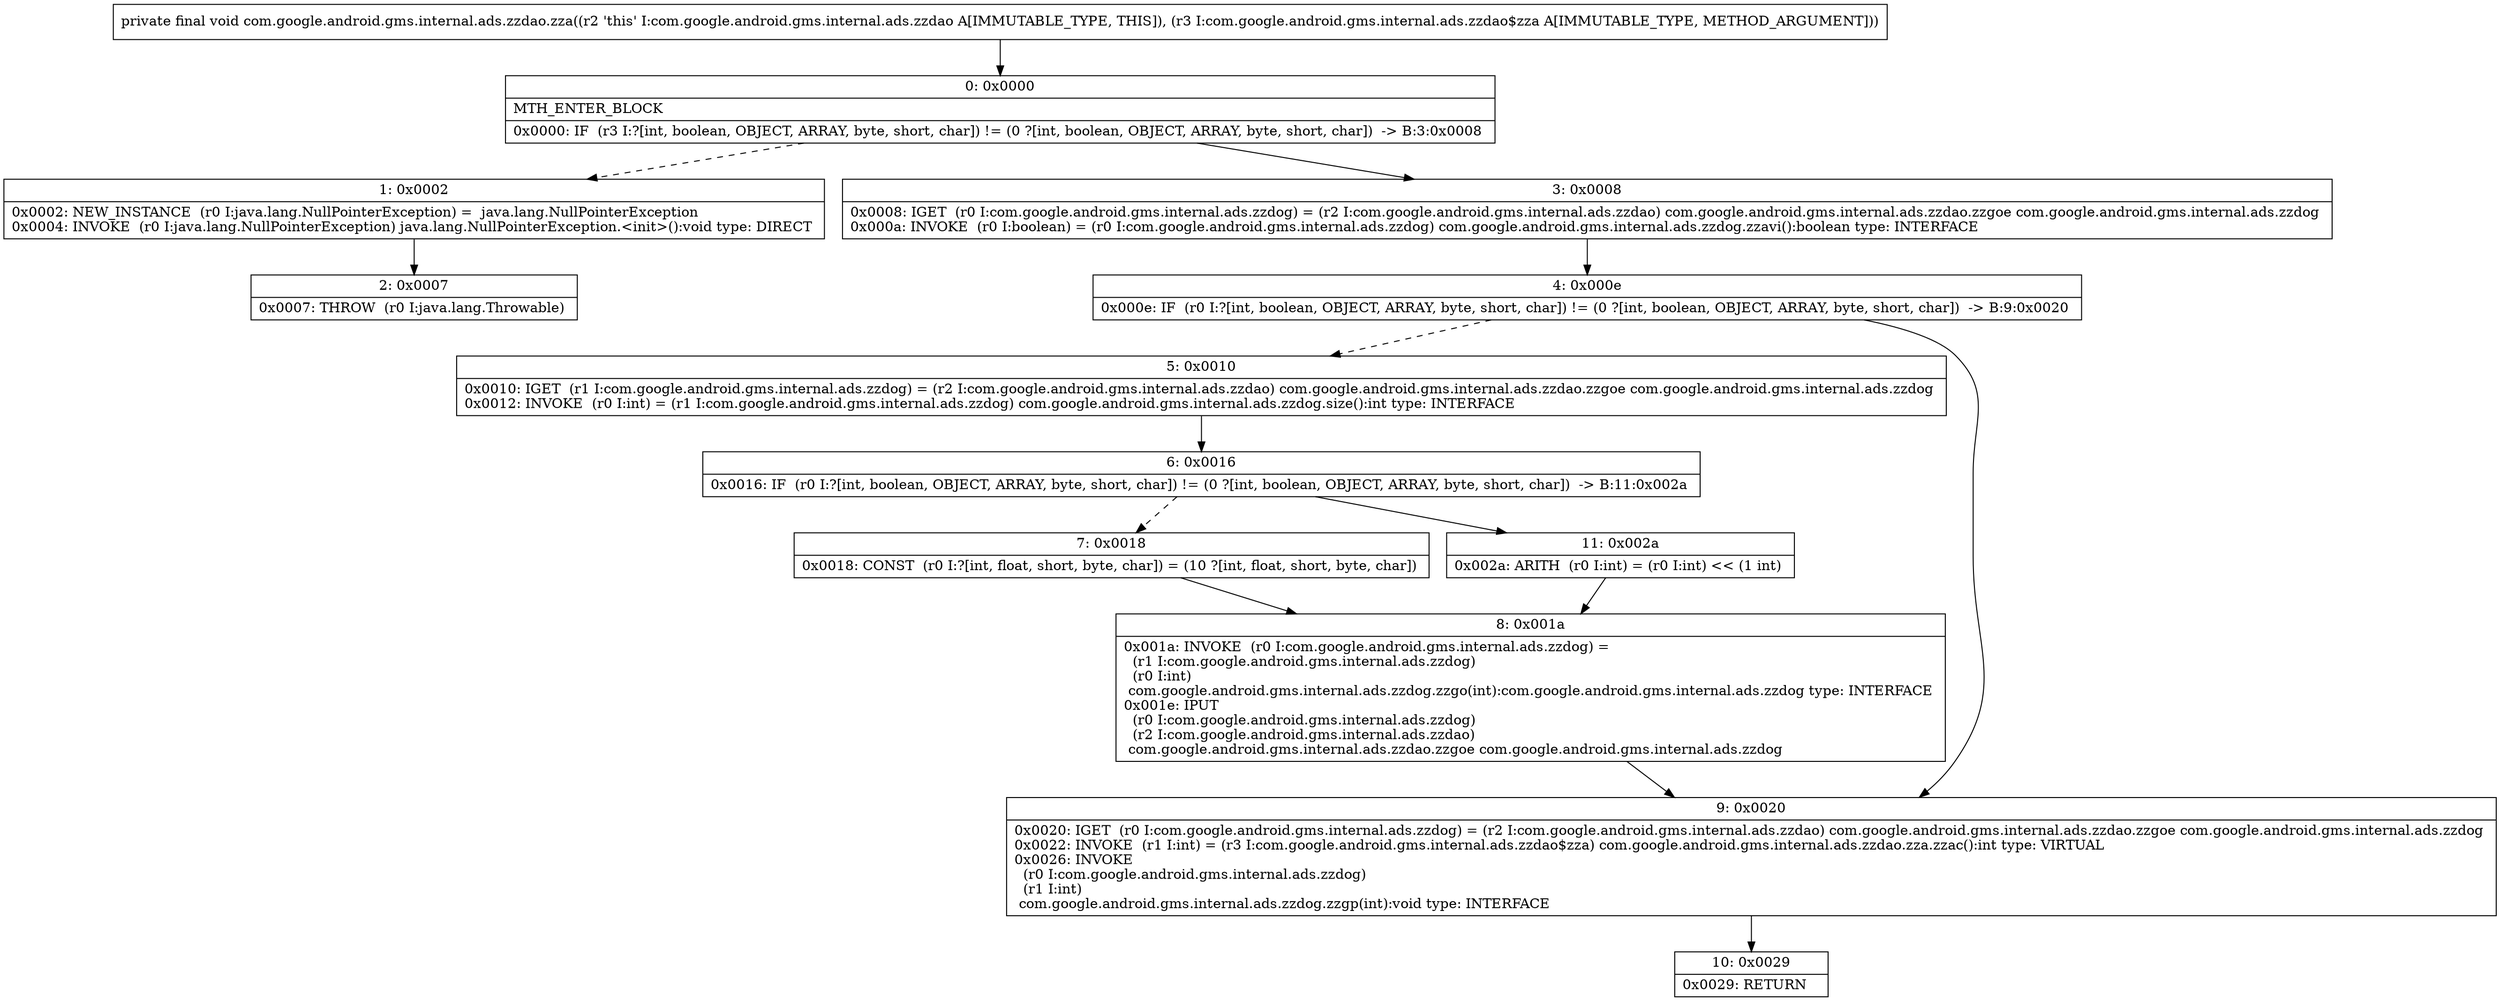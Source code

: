 digraph "CFG forcom.google.android.gms.internal.ads.zzdao.zza(Lcom\/google\/android\/gms\/internal\/ads\/zzdao$zza;)V" {
Node_0 [shape=record,label="{0\:\ 0x0000|MTH_ENTER_BLOCK\l|0x0000: IF  (r3 I:?[int, boolean, OBJECT, ARRAY, byte, short, char]) != (0 ?[int, boolean, OBJECT, ARRAY, byte, short, char])  \-\> B:3:0x0008 \l}"];
Node_1 [shape=record,label="{1\:\ 0x0002|0x0002: NEW_INSTANCE  (r0 I:java.lang.NullPointerException) =  java.lang.NullPointerException \l0x0004: INVOKE  (r0 I:java.lang.NullPointerException) java.lang.NullPointerException.\<init\>():void type: DIRECT \l}"];
Node_2 [shape=record,label="{2\:\ 0x0007|0x0007: THROW  (r0 I:java.lang.Throwable) \l}"];
Node_3 [shape=record,label="{3\:\ 0x0008|0x0008: IGET  (r0 I:com.google.android.gms.internal.ads.zzdog) = (r2 I:com.google.android.gms.internal.ads.zzdao) com.google.android.gms.internal.ads.zzdao.zzgoe com.google.android.gms.internal.ads.zzdog \l0x000a: INVOKE  (r0 I:boolean) = (r0 I:com.google.android.gms.internal.ads.zzdog) com.google.android.gms.internal.ads.zzdog.zzavi():boolean type: INTERFACE \l}"];
Node_4 [shape=record,label="{4\:\ 0x000e|0x000e: IF  (r0 I:?[int, boolean, OBJECT, ARRAY, byte, short, char]) != (0 ?[int, boolean, OBJECT, ARRAY, byte, short, char])  \-\> B:9:0x0020 \l}"];
Node_5 [shape=record,label="{5\:\ 0x0010|0x0010: IGET  (r1 I:com.google.android.gms.internal.ads.zzdog) = (r2 I:com.google.android.gms.internal.ads.zzdao) com.google.android.gms.internal.ads.zzdao.zzgoe com.google.android.gms.internal.ads.zzdog \l0x0012: INVOKE  (r0 I:int) = (r1 I:com.google.android.gms.internal.ads.zzdog) com.google.android.gms.internal.ads.zzdog.size():int type: INTERFACE \l}"];
Node_6 [shape=record,label="{6\:\ 0x0016|0x0016: IF  (r0 I:?[int, boolean, OBJECT, ARRAY, byte, short, char]) != (0 ?[int, boolean, OBJECT, ARRAY, byte, short, char])  \-\> B:11:0x002a \l}"];
Node_7 [shape=record,label="{7\:\ 0x0018|0x0018: CONST  (r0 I:?[int, float, short, byte, char]) = (10 ?[int, float, short, byte, char]) \l}"];
Node_8 [shape=record,label="{8\:\ 0x001a|0x001a: INVOKE  (r0 I:com.google.android.gms.internal.ads.zzdog) = \l  (r1 I:com.google.android.gms.internal.ads.zzdog)\l  (r0 I:int)\l com.google.android.gms.internal.ads.zzdog.zzgo(int):com.google.android.gms.internal.ads.zzdog type: INTERFACE \l0x001e: IPUT  \l  (r0 I:com.google.android.gms.internal.ads.zzdog)\l  (r2 I:com.google.android.gms.internal.ads.zzdao)\l com.google.android.gms.internal.ads.zzdao.zzgoe com.google.android.gms.internal.ads.zzdog \l}"];
Node_9 [shape=record,label="{9\:\ 0x0020|0x0020: IGET  (r0 I:com.google.android.gms.internal.ads.zzdog) = (r2 I:com.google.android.gms.internal.ads.zzdao) com.google.android.gms.internal.ads.zzdao.zzgoe com.google.android.gms.internal.ads.zzdog \l0x0022: INVOKE  (r1 I:int) = (r3 I:com.google.android.gms.internal.ads.zzdao$zza) com.google.android.gms.internal.ads.zzdao.zza.zzac():int type: VIRTUAL \l0x0026: INVOKE  \l  (r0 I:com.google.android.gms.internal.ads.zzdog)\l  (r1 I:int)\l com.google.android.gms.internal.ads.zzdog.zzgp(int):void type: INTERFACE \l}"];
Node_10 [shape=record,label="{10\:\ 0x0029|0x0029: RETURN   \l}"];
Node_11 [shape=record,label="{11\:\ 0x002a|0x002a: ARITH  (r0 I:int) = (r0 I:int) \<\< (1 int) \l}"];
MethodNode[shape=record,label="{private final void com.google.android.gms.internal.ads.zzdao.zza((r2 'this' I:com.google.android.gms.internal.ads.zzdao A[IMMUTABLE_TYPE, THIS]), (r3 I:com.google.android.gms.internal.ads.zzdao$zza A[IMMUTABLE_TYPE, METHOD_ARGUMENT])) }"];
MethodNode -> Node_0;
Node_0 -> Node_1[style=dashed];
Node_0 -> Node_3;
Node_1 -> Node_2;
Node_3 -> Node_4;
Node_4 -> Node_5[style=dashed];
Node_4 -> Node_9;
Node_5 -> Node_6;
Node_6 -> Node_7[style=dashed];
Node_6 -> Node_11;
Node_7 -> Node_8;
Node_8 -> Node_9;
Node_9 -> Node_10;
Node_11 -> Node_8;
}

